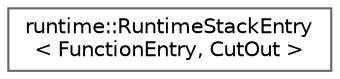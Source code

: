 digraph "Graphical Class Hierarchy"
{
 // LATEX_PDF_SIZE
  bgcolor="transparent";
  edge [fontname=Helvetica,fontsize=10,labelfontname=Helvetica,labelfontsize=10];
  node [fontname=Helvetica,fontsize=10,shape=box,height=0.2,width=0.4];
  rankdir="LR";
  Node0 [id="Node000000",label="runtime::RuntimeStackEntry\l\< FunctionEntry, CutOut \>",height=0.2,width=0.4,color="grey40", fillcolor="white", style="filled",URL="$d9/d0c/classruntime_1_1RuntimeStackEntry.html",tooltip=" "];
}
